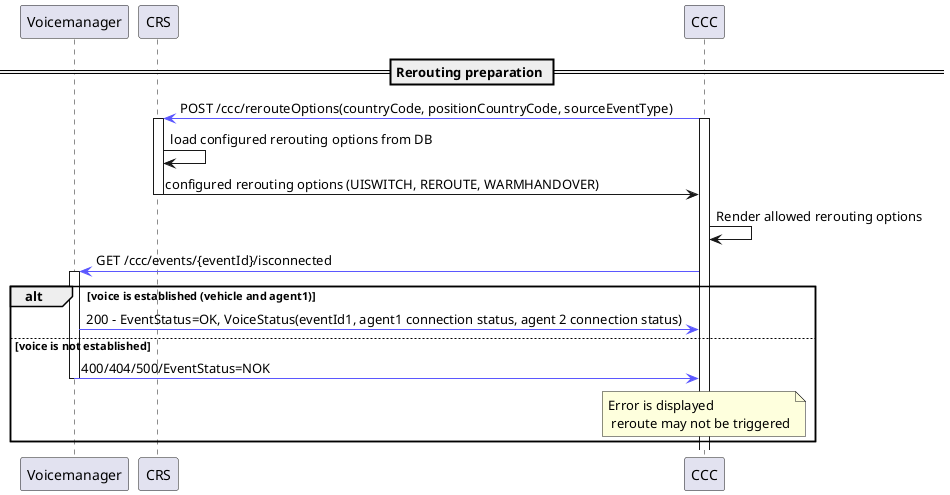@startuml

participant "Voicemanager" as VM
participant CRS
participant CCC

== Rerouting preparation ==

'##### CCC checks VoiceManager connection status
CCC -[#5B57FF]> CRS : POST /ccc/rerouteOptions(countryCode, positionCountryCode, sourceEventType)
activate CCC
activate CRS
CRS -> CRS : load configured rerouting options from DB
CRS -> CCC : configured rerouting options (UISWITCH, REROUTE, WARMHANDOVER)
    deactivate CRS
    CCC -> CCC: Render allowed rerouting options

    '##### CCC checks VoiceManager connection status
    CCC -[#5B57FF]> VM : GET /ccc/events/{eventId}/isconnected
    activate VM
    alt voice is established (vehicle and agent1)
    VM -[#5B57FF]> CCC : 200 - EventStatus=OK, VoiceStatus(eventId1, agent1 connection status, agent 2 connection status)
else voice is not established
    VM -[#5B57FF]> CCC: 400/404/500/EventStatus=NOK
    deactivate VM
    note over CCC : Error is displayed \n reroute may not be triggered
    end

@enduml
